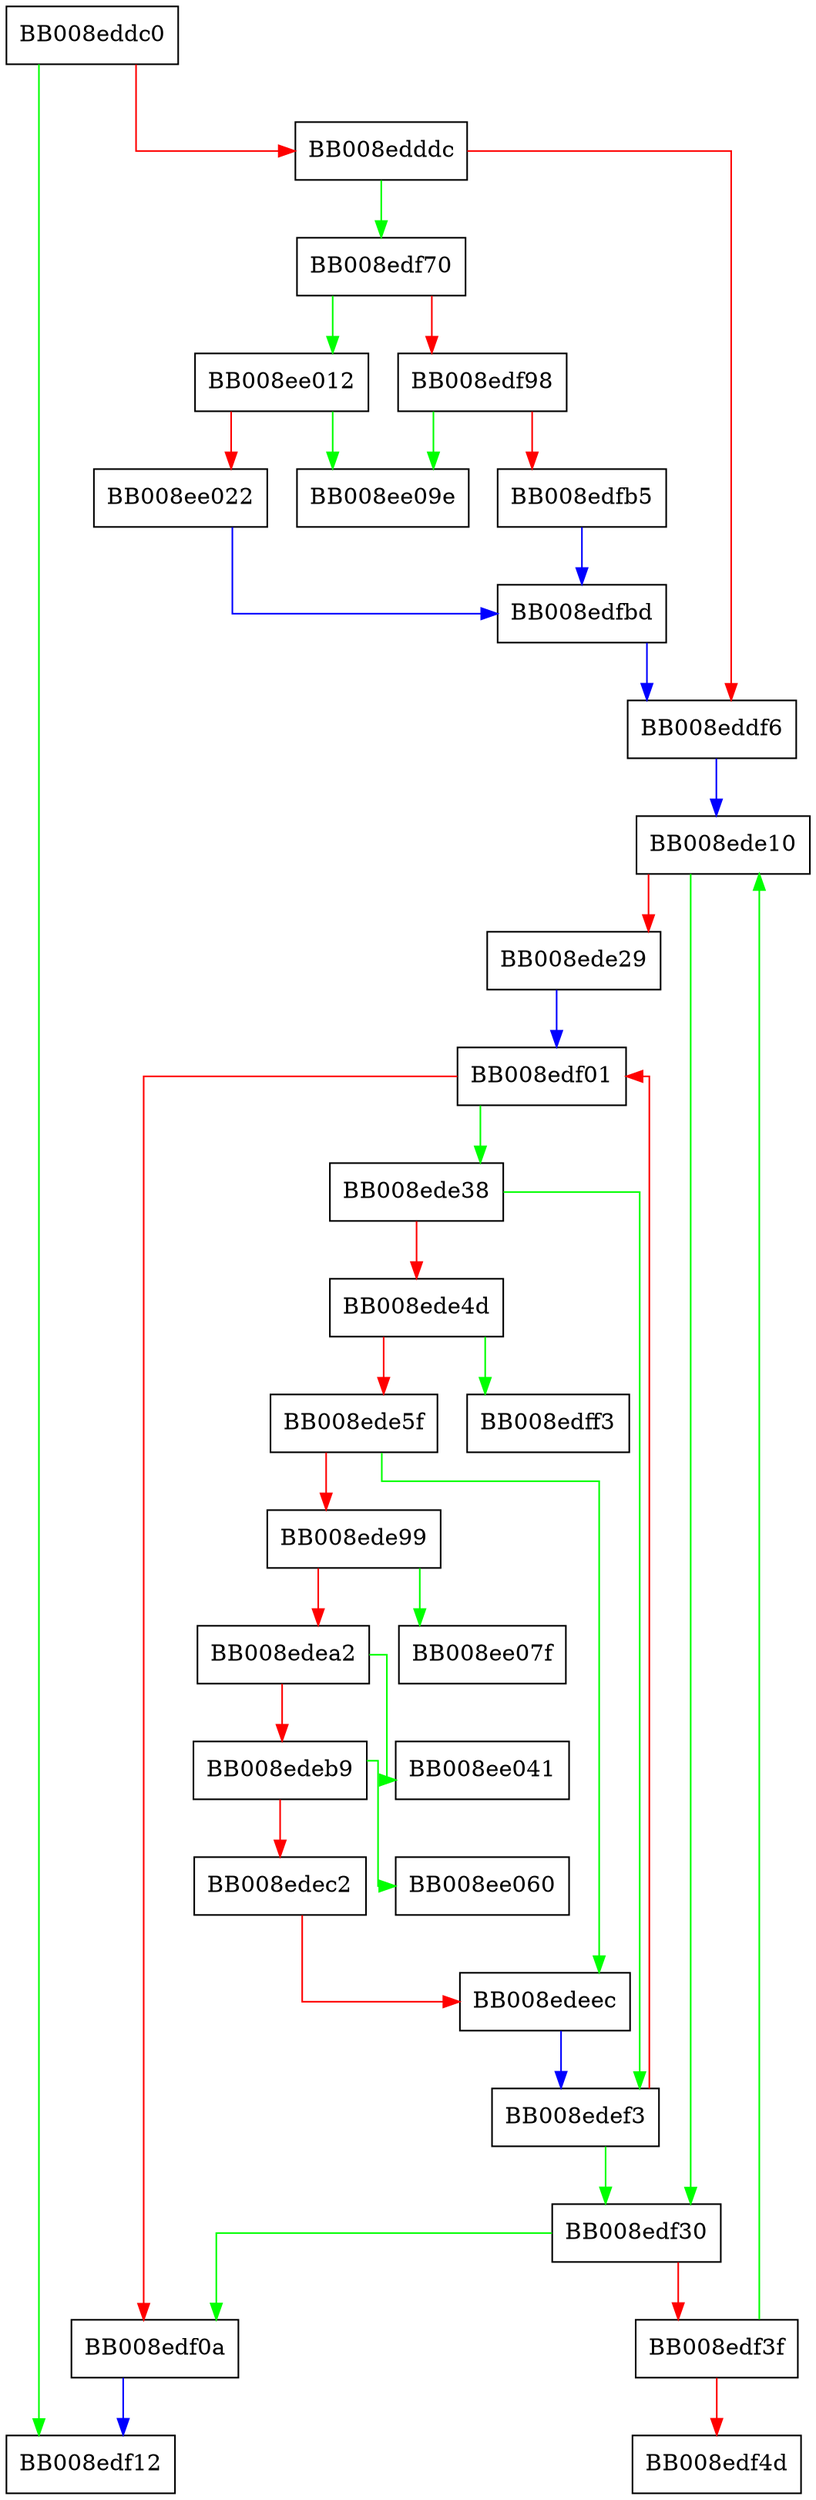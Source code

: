 digraph _dl_allocate_tls_init {
  node [shape="box"];
  graph [splines=ortho];
  BB008eddc0 -> BB008edf12 [color="green"];
  BB008eddc0 -> BB008edddc [color="red"];
  BB008edddc -> BB008edf70 [color="green"];
  BB008edddc -> BB008eddf6 [color="red"];
  BB008eddf6 -> BB008ede10 [color="blue"];
  BB008ede10 -> BB008edf30 [color="green"];
  BB008ede10 -> BB008ede29 [color="red"];
  BB008ede29 -> BB008edf01 [color="blue"];
  BB008ede38 -> BB008edef3 [color="green"];
  BB008ede38 -> BB008ede4d [color="red"];
  BB008ede4d -> BB008edff3 [color="green"];
  BB008ede4d -> BB008ede5f [color="red"];
  BB008ede5f -> BB008edeec [color="green"];
  BB008ede5f -> BB008ede99 [color="red"];
  BB008ede99 -> BB008ee07f [color="green"];
  BB008ede99 -> BB008edea2 [color="red"];
  BB008edea2 -> BB008ee041 [color="green"];
  BB008edea2 -> BB008edeb9 [color="red"];
  BB008edeb9 -> BB008ee060 [color="green"];
  BB008edeb9 -> BB008edec2 [color="red"];
  BB008edec2 -> BB008edeec [color="red"];
  BB008edeec -> BB008edef3 [color="blue"];
  BB008edef3 -> BB008edf30 [color="green"];
  BB008edef3 -> BB008edf01 [color="red"];
  BB008edf01 -> BB008ede38 [color="green"];
  BB008edf01 -> BB008edf0a [color="red"];
  BB008edf0a -> BB008edf12 [color="blue"];
  BB008edf30 -> BB008edf0a [color="green"];
  BB008edf30 -> BB008edf3f [color="red"];
  BB008edf3f -> BB008ede10 [color="green"];
  BB008edf3f -> BB008edf4d [color="red"];
  BB008edf70 -> BB008ee012 [color="green"];
  BB008edf70 -> BB008edf98 [color="red"];
  BB008edf98 -> BB008ee09e [color="green"];
  BB008edf98 -> BB008edfb5 [color="red"];
  BB008edfb5 -> BB008edfbd [color="blue"];
  BB008edfbd -> BB008eddf6 [color="blue"];
  BB008ee012 -> BB008ee09e [color="green"];
  BB008ee012 -> BB008ee022 [color="red"];
  BB008ee022 -> BB008edfbd [color="blue"];
}